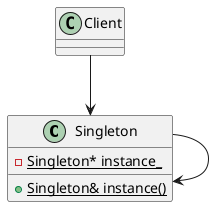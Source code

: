 @startuml
class Singleton
{
    -{static}Singleton* instance_
    +{static}Singleton& instance()
}
class Client


Client-->Singleton 
Singleton-->Singleton
@enduml
